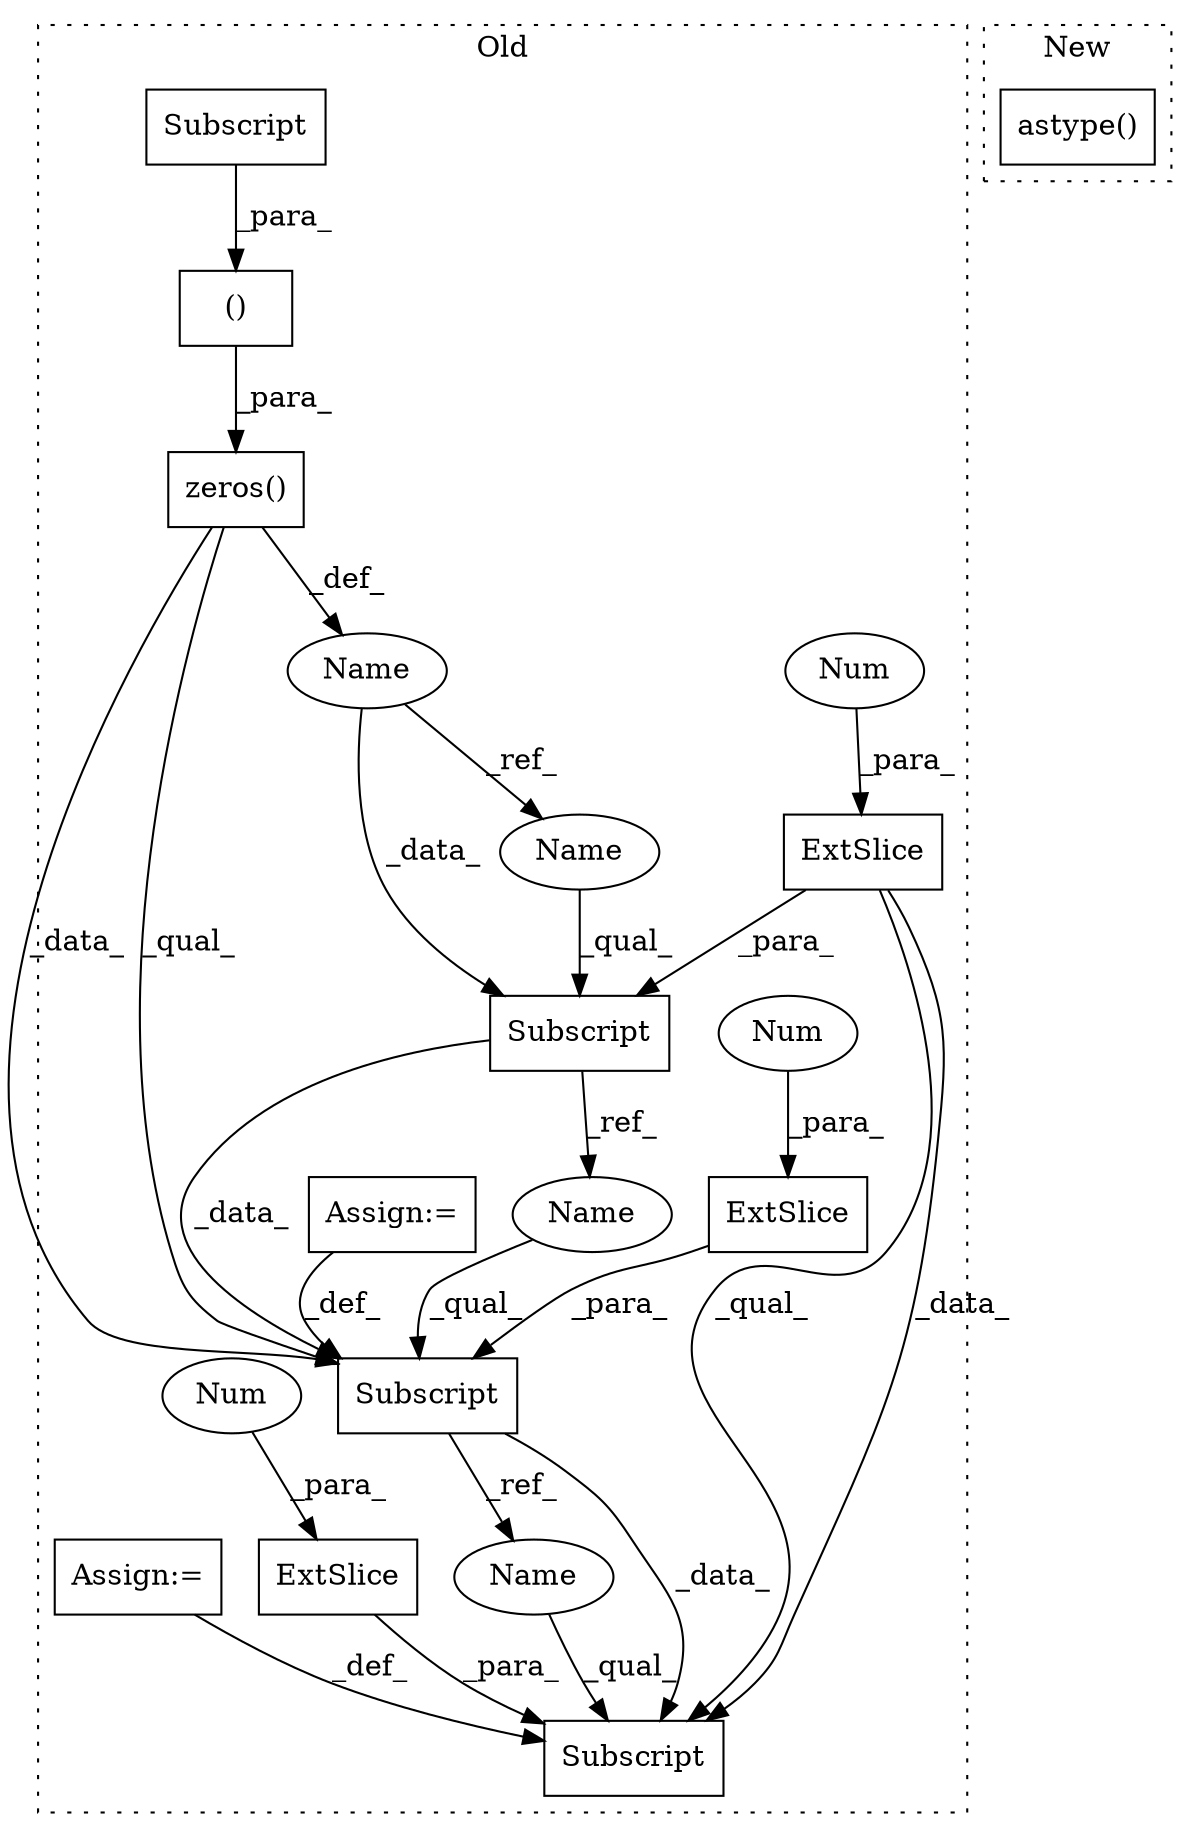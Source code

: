 digraph G {
subgraph cluster0 {
1 [label="zeros()" a="75" s="7419,7440" l="9,19" shape="box"];
3 [label="()" a="54" s="7279" l="22" shape="box"];
4 [label="Subscript" a="63" s="7468,0" l="10,0" shape="box"];
5 [label="Name" a="87" s="7412" l="4" shape="ellipse"];
6 [label="Subscript" a="63" s="7501,0" l="10,0" shape="box"];
7 [label="ExtSlice" a="85" s="7468" l="4" shape="box"];
8 [label="Num" a="76" s="7476" l="1" shape="ellipse"];
9 [label="Assign:=" a="68" s="7511" l="3" shape="box"];
10 [label="Subscript" a="63" s="7292,0" l="9,0" shape="box"];
11 [label="ExtSlice" a="85" s="7501" l="4" shape="box"];
12 [label="Subscript" a="63" s="7536,0" l="10,0" shape="box"];
13 [label="Num" a="76" s="7509" l="1" shape="ellipse"];
14 [label="ExtSlice" a="85" s="7536" l="4" shape="box"];
15 [label="Num" a="76" s="7544" l="1" shape="ellipse"];
16 [label="Assign:=" a="68" s="7546" l="3" shape="box"];
17 [label="Name" a="87" s="7468" l="4" shape="ellipse"];
18 [label="Name" a="87" s="7536" l="4" shape="ellipse"];
19 [label="Name" a="87" s="7501" l="4" shape="ellipse"];
label = "Old";
style="dotted";
}
subgraph cluster1 {
2 [label="astype()" a="75" s="7330,7370" l="30,1" shape="box"];
label = "New";
style="dotted";
}
1 -> 5 [label="_def_"];
1 -> 6 [label="_data_"];
1 -> 6 [label="_qual_"];
3 -> 1 [label="_para_"];
4 -> 19 [label="_ref_"];
4 -> 6 [label="_data_"];
5 -> 4 [label="_data_"];
5 -> 17 [label="_ref_"];
6 -> 18 [label="_ref_"];
6 -> 12 [label="_data_"];
7 -> 12 [label="_qual_"];
7 -> 4 [label="_para_"];
7 -> 12 [label="_data_"];
8 -> 7 [label="_para_"];
9 -> 6 [label="_def_"];
10 -> 3 [label="_para_"];
11 -> 6 [label="_para_"];
13 -> 11 [label="_para_"];
14 -> 12 [label="_para_"];
15 -> 14 [label="_para_"];
16 -> 12 [label="_def_"];
17 -> 4 [label="_qual_"];
18 -> 12 [label="_qual_"];
19 -> 6 [label="_qual_"];
}